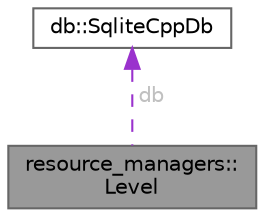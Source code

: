 digraph "resource_managers::Level"
{
 // LATEX_PDF_SIZE
  bgcolor="transparent";
  edge [fontname=Helvetica,fontsize=10,labelfontname=Helvetica,labelfontsize=10];
  node [fontname=Helvetica,fontsize=10,shape=box,height=0.2,width=0.4];
  Node1 [id="Node000001",label="resource_managers::\lLevel",height=0.2,width=0.4,color="gray40", fillcolor="grey60", style="filled", fontcolor="black",tooltip=" "];
  Node2 -> Node1 [id="edge1_Node000001_Node000002",dir="back",color="darkorchid3",style="dashed",tooltip=" ",label=" db",fontcolor="grey" ];
  Node2 [id="Node000002",label="db::SqliteCppDb",height=0.2,width=0.4,color="gray40", fillcolor="white", style="filled",URL="$classdb_1_1SqliteCppDb.html",tooltip="Database wrapper for SQLiteCpp."];
}

